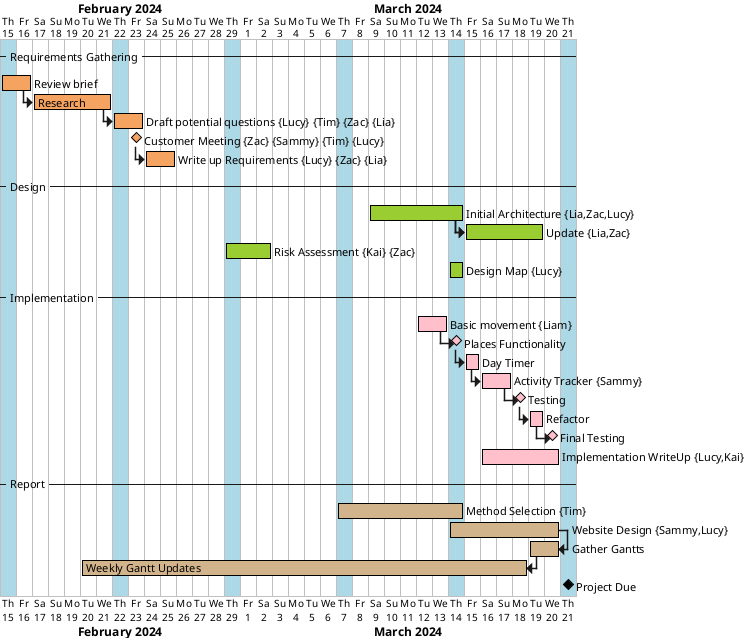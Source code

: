 @startgantt
Project starts 2024-02-15
hide resources footbox

' Days of Practicals
2024-02-15 is colored in lightblue
2024-02-22 is colored in lightblue
2024-02-29 is colored in lightblue
2024-03-07 is colored in lightblue
2024-03-14 is colored in lightblue
2024-03-21 is colored in lightblue

--Requirements Gathering--
[Review brief] requires 2 days and is colored in sandybrown/black
then [Research] requires 5 days and is colored in sandybrown/black
then [Draft potential questions] on {Lucy}{Tim}{Zac}{Lia} requires 5 days and is colored in sandybrown/black

[Customer Meeting] on {Zac}{Sammy}{Tim}{Lucy} happens at [Draft potential questions]'s end and is colored in sandybrown/black
then [Write up Requirements] on {Lucy}{Zac}{Lia} requires 5 days and is colored in sandybrown/black
[Write up Requirements] is 100% complete

--Design--
[Initial Architecture] on {Lia,Zac,Lucy} starts at 2024-03-09 and requires 6 days and is colored in yellowgreen/black
[Initial Architecture] is 100% complete
then [Update] on {Lia,Zac} starts at [Initial Architecture]'s end and requires 5 days and is colored in yellowgreen/black
[Update] is 100% complete
[Risk Assessment]  on {Kai}{Zac} starts at 2024-02-29 and requires 5 days and is colored in yellowgreen/black
[Risk Assessment] is 100% complete
[Design Map] on {Lucy} starts at 2024-03-14 and requires 1 day and is colored in yellowgreen/black
[Design Map] is 100% complete


--Implementation--
[Basic movement] on {Liam} requires 2 days and starts at 2024-03-12 and is colored in pink/black
[Basic movement] is 100% complete
then [Places Functionality] happens at [Basic movement]'s end and is colored in pink/black
[Places Functionality] is 0% complete
then [Day Timer] requires 1 day and is colored in pink/black
[Day Timer] is 100% complete
then [Activity Tracker] on {Sammy} requires 2 days and is colored in pink/black
[Activity Tracker] is 100% complete
then [Testing] happens at [Activity Tracker]'s end and is colored in pink/black
then [Refactor] requires 1 day and is colored in pink/black
[Refactor] is 100% complete
then [Final Testing] happens at [Refactor]'s end and is colored in pink/black
[Final Testing] is 100% complete
[Implementation WriteUp] on {Lucy,Kai} starts at 2024-03-16 and requires 5 days and is colored in pink/black
[Implementation WriteUp] is 100% complete
--Report--
[Method Selection] on {Tim} starts at 2024-03-07 and requires 8 days and is colored in tan/black
[Method Selection] is 100% complete
[Website Design] on {Sammy,Lucy} starts at 2024-03-14 and requires 7 days and is colored in tan/black
[Website Design] is 100% complete
[Gather Gantts] ends at [Website Design]'s end and requires 2 days and is colored in tan/black
[Gather Gantts] is 100% complete
[Weekly Gantt Updates] ends at [Gather Gantts]'s start and requires 4 weeks and is colored in tan/black
[Weekly Gantt Updates] is 100% complete
[Project Due] happens at 2024-03-21

@endgantt